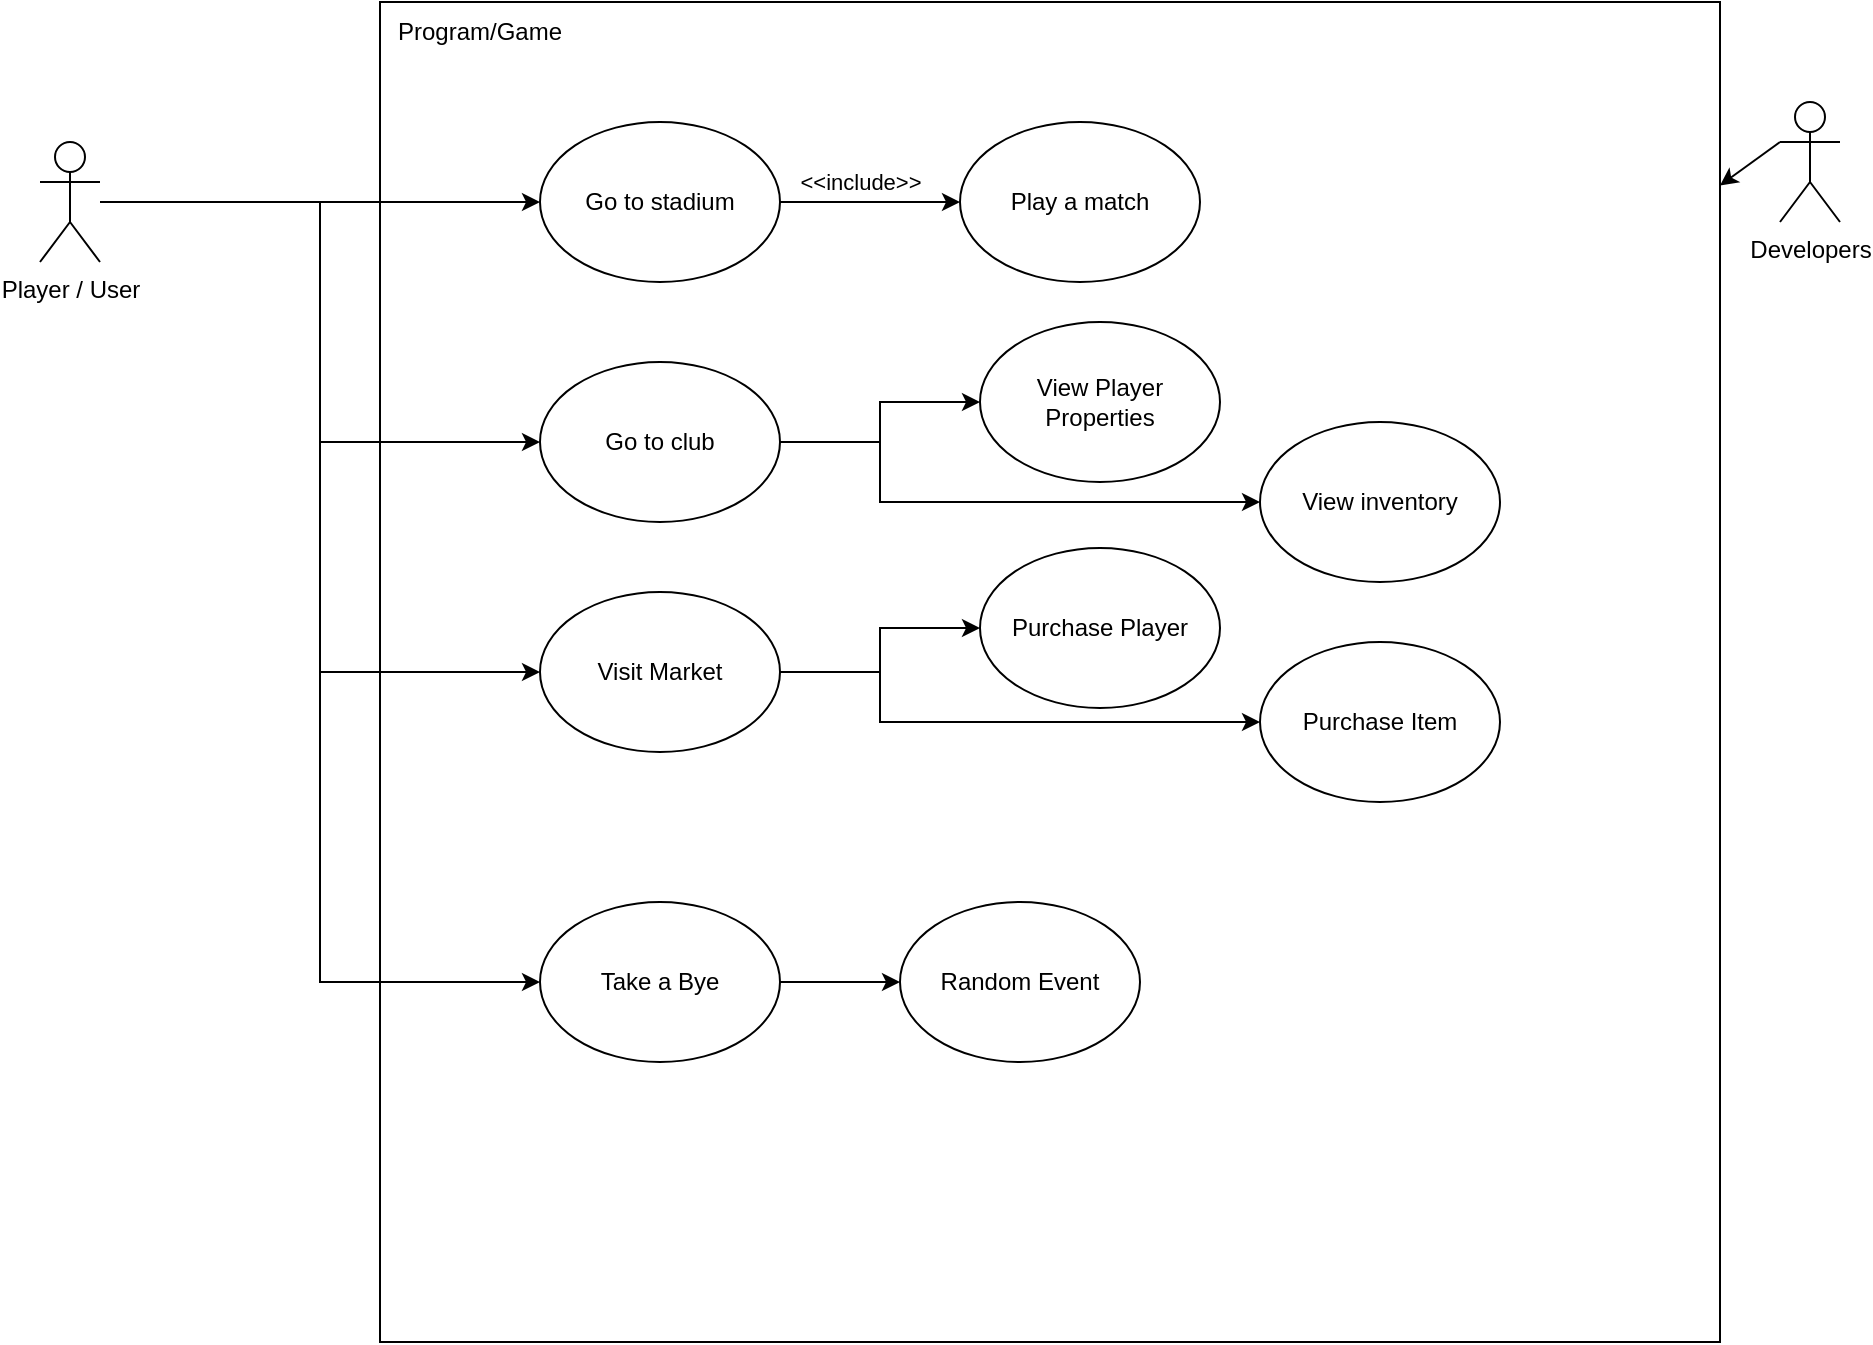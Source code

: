 <mxfile version="21.2.1" type="github">
  <diagram name="Page-1" id="e7e014a7-5840-1c2e-5031-d8a46d1fe8dd">
    <mxGraphModel dx="1434" dy="711" grid="1" gridSize="10" guides="1" tooltips="1" connect="1" arrows="1" fold="1" page="1" pageScale="1" pageWidth="1169" pageHeight="826" background="none" math="0" shadow="0">
      <root>
        <mxCell id="0" />
        <mxCell id="1" parent="0" />
        <mxCell id="iqEBcEC-dLPcABGNetjD-41" value="" style="whiteSpace=wrap;html=1;aspect=fixed;" parent="1" vertex="1">
          <mxGeometry x="350" y="60" width="670" height="670" as="geometry" />
        </mxCell>
        <mxCell id="4ME3x7bMcPYv1Qn6HmGu-7" style="edgeStyle=orthogonalEdgeStyle;rounded=0;orthogonalLoop=1;jettySize=auto;html=1;entryX=0;entryY=0.5;entryDx=0;entryDy=0;" edge="1" parent="1" source="iqEBcEC-dLPcABGNetjD-42" target="4ME3x7bMcPYv1Qn6HmGu-6">
          <mxGeometry relative="1" as="geometry" />
        </mxCell>
        <mxCell id="4ME3x7bMcPYv1Qn6HmGu-8" style="edgeStyle=orthogonalEdgeStyle;rounded=0;orthogonalLoop=1;jettySize=auto;html=1;" edge="1" parent="1" source="iqEBcEC-dLPcABGNetjD-42" target="4ME3x7bMcPYv1Qn6HmGu-2">
          <mxGeometry relative="1" as="geometry" />
        </mxCell>
        <mxCell id="4ME3x7bMcPYv1Qn6HmGu-9" style="edgeStyle=orthogonalEdgeStyle;rounded=0;orthogonalLoop=1;jettySize=auto;html=1;entryX=0;entryY=0.5;entryDx=0;entryDy=0;" edge="1" parent="1" source="iqEBcEC-dLPcABGNetjD-42" target="4ME3x7bMcPYv1Qn6HmGu-5">
          <mxGeometry relative="1" as="geometry" />
        </mxCell>
        <mxCell id="4ME3x7bMcPYv1Qn6HmGu-11" style="edgeStyle=orthogonalEdgeStyle;rounded=0;orthogonalLoop=1;jettySize=auto;html=1;entryX=0;entryY=0.5;entryDx=0;entryDy=0;" edge="1" parent="1" source="iqEBcEC-dLPcABGNetjD-42" target="4ME3x7bMcPYv1Qn6HmGu-10">
          <mxGeometry relative="1" as="geometry" />
        </mxCell>
        <mxCell id="iqEBcEC-dLPcABGNetjD-42" value="&lt;div&gt;Player / User&lt;/div&gt;&lt;div&gt;&lt;br&gt;&lt;/div&gt;" style="shape=umlActor;verticalLabelPosition=bottom;verticalAlign=top;html=1;outlineConnect=0;" parent="1" vertex="1">
          <mxGeometry x="180" y="130" width="30" height="60" as="geometry" />
        </mxCell>
        <mxCell id="iqEBcEC-dLPcABGNetjD-46" value="&lt;div&gt;Developers&lt;/div&gt;&lt;div&gt;&lt;br&gt;&lt;/div&gt;" style="shape=umlActor;verticalLabelPosition=bottom;verticalAlign=top;html=1;outlineConnect=0;" parent="1" vertex="1">
          <mxGeometry x="1050" y="110" width="30" height="60" as="geometry" />
        </mxCell>
        <mxCell id="iqEBcEC-dLPcABGNetjD-47" value="" style="endArrow=classic;html=1;rounded=0;exitX=0;exitY=0.333;exitDx=0;exitDy=0;exitPerimeter=0;" parent="1" source="iqEBcEC-dLPcABGNetjD-46" target="iqEBcEC-dLPcABGNetjD-41" edge="1">
          <mxGeometry width="50" height="50" relative="1" as="geometry">
            <mxPoint x="730" y="220" as="sourcePoint" />
            <mxPoint x="780" y="170" as="targetPoint" />
          </mxGeometry>
        </mxCell>
        <mxCell id="4ME3x7bMcPYv1Qn6HmGu-1" value="&lt;div&gt;Program/Game&lt;/div&gt;" style="text;html=1;strokeColor=none;fillColor=none;align=center;verticalAlign=middle;whiteSpace=wrap;rounded=0;" vertex="1" parent="1">
          <mxGeometry x="370" y="60" width="60" height="30" as="geometry" />
        </mxCell>
        <mxCell id="4ME3x7bMcPYv1Qn6HmGu-13" style="edgeStyle=orthogonalEdgeStyle;rounded=0;orthogonalLoop=1;jettySize=auto;html=1;entryX=0;entryY=0.5;entryDx=0;entryDy=0;exitX=1;exitY=0.5;exitDx=0;exitDy=0;" edge="1" parent="1" source="4ME3x7bMcPYv1Qn6HmGu-2" target="4ME3x7bMcPYv1Qn6HmGu-12">
          <mxGeometry relative="1" as="geometry">
            <Array as="points" />
          </mxGeometry>
        </mxCell>
        <mxCell id="4ME3x7bMcPYv1Qn6HmGu-14" value="&amp;lt;&amp;lt;include&amp;gt;&amp;gt;" style="edgeLabel;html=1;align=center;verticalAlign=middle;resizable=0;points=[];" vertex="1" connectable="0" parent="4ME3x7bMcPYv1Qn6HmGu-13">
          <mxGeometry x="-0.267" y="-1" relative="1" as="geometry">
            <mxPoint x="7" y="-11" as="offset" />
          </mxGeometry>
        </mxCell>
        <mxCell id="4ME3x7bMcPYv1Qn6HmGu-2" value="Go to stadium" style="ellipse;whiteSpace=wrap;html=1;" vertex="1" parent="1">
          <mxGeometry x="430" y="120" width="120" height="80" as="geometry" />
        </mxCell>
        <mxCell id="4ME3x7bMcPYv1Qn6HmGu-17" style="edgeStyle=orthogonalEdgeStyle;rounded=0;orthogonalLoop=1;jettySize=auto;html=1;" edge="1" parent="1" source="4ME3x7bMcPYv1Qn6HmGu-5" target="4ME3x7bMcPYv1Qn6HmGu-16">
          <mxGeometry relative="1" as="geometry" />
        </mxCell>
        <mxCell id="4ME3x7bMcPYv1Qn6HmGu-18" style="edgeStyle=orthogonalEdgeStyle;rounded=0;orthogonalLoop=1;jettySize=auto;html=1;" edge="1" parent="1" source="4ME3x7bMcPYv1Qn6HmGu-5" target="4ME3x7bMcPYv1Qn6HmGu-15">
          <mxGeometry relative="1" as="geometry">
            <Array as="points">
              <mxPoint x="600" y="280" />
              <mxPoint x="600" y="310" />
            </Array>
          </mxGeometry>
        </mxCell>
        <mxCell id="4ME3x7bMcPYv1Qn6HmGu-5" value="Go to club" style="ellipse;whiteSpace=wrap;html=1;" vertex="1" parent="1">
          <mxGeometry x="430" y="240" width="120" height="80" as="geometry" />
        </mxCell>
        <mxCell id="4ME3x7bMcPYv1Qn6HmGu-21" style="edgeStyle=orthogonalEdgeStyle;rounded=0;orthogonalLoop=1;jettySize=auto;html=1;" edge="1" parent="1" source="4ME3x7bMcPYv1Qn6HmGu-6" target="4ME3x7bMcPYv1Qn6HmGu-19">
          <mxGeometry relative="1" as="geometry" />
        </mxCell>
        <mxCell id="4ME3x7bMcPYv1Qn6HmGu-22" style="edgeStyle=orthogonalEdgeStyle;rounded=0;orthogonalLoop=1;jettySize=auto;html=1;entryX=0;entryY=0.5;entryDx=0;entryDy=0;exitX=1;exitY=0.5;exitDx=0;exitDy=0;" edge="1" parent="1" source="4ME3x7bMcPYv1Qn6HmGu-6" target="4ME3x7bMcPYv1Qn6HmGu-20">
          <mxGeometry relative="1" as="geometry">
            <Array as="points">
              <mxPoint x="600" y="395" />
              <mxPoint x="600" y="420" />
            </Array>
          </mxGeometry>
        </mxCell>
        <mxCell id="4ME3x7bMcPYv1Qn6HmGu-6" value="Visit Market" style="ellipse;whiteSpace=wrap;html=1;" vertex="1" parent="1">
          <mxGeometry x="430" y="355" width="120" height="80" as="geometry" />
        </mxCell>
        <mxCell id="4ME3x7bMcPYv1Qn6HmGu-24" style="edgeStyle=orthogonalEdgeStyle;rounded=0;orthogonalLoop=1;jettySize=auto;html=1;entryX=0;entryY=0.5;entryDx=0;entryDy=0;" edge="1" parent="1" source="4ME3x7bMcPYv1Qn6HmGu-10" target="4ME3x7bMcPYv1Qn6HmGu-23">
          <mxGeometry relative="1" as="geometry" />
        </mxCell>
        <mxCell id="4ME3x7bMcPYv1Qn6HmGu-10" value="Take a Bye" style="ellipse;whiteSpace=wrap;html=1;" vertex="1" parent="1">
          <mxGeometry x="430" y="510" width="120" height="80" as="geometry" />
        </mxCell>
        <mxCell id="4ME3x7bMcPYv1Qn6HmGu-12" value="Play a match" style="ellipse;whiteSpace=wrap;html=1;" vertex="1" parent="1">
          <mxGeometry x="640" y="120" width="120" height="80" as="geometry" />
        </mxCell>
        <mxCell id="4ME3x7bMcPYv1Qn6HmGu-15" value="View inventory" style="ellipse;whiteSpace=wrap;html=1;" vertex="1" parent="1">
          <mxGeometry x="790" y="270" width="120" height="80" as="geometry" />
        </mxCell>
        <mxCell id="4ME3x7bMcPYv1Qn6HmGu-16" value="View Player Properties" style="ellipse;whiteSpace=wrap;html=1;" vertex="1" parent="1">
          <mxGeometry x="650" y="220" width="120" height="80" as="geometry" />
        </mxCell>
        <mxCell id="4ME3x7bMcPYv1Qn6HmGu-19" value="Purchase Player" style="ellipse;whiteSpace=wrap;html=1;" vertex="1" parent="1">
          <mxGeometry x="650" y="333" width="120" height="80" as="geometry" />
        </mxCell>
        <mxCell id="4ME3x7bMcPYv1Qn6HmGu-20" value="Purchase Item" style="ellipse;whiteSpace=wrap;html=1;" vertex="1" parent="1">
          <mxGeometry x="790" y="380" width="120" height="80" as="geometry" />
        </mxCell>
        <mxCell id="4ME3x7bMcPYv1Qn6HmGu-23" value="Random Event" style="ellipse;whiteSpace=wrap;html=1;" vertex="1" parent="1">
          <mxGeometry x="610" y="510" width="120" height="80" as="geometry" />
        </mxCell>
      </root>
    </mxGraphModel>
  </diagram>
</mxfile>
